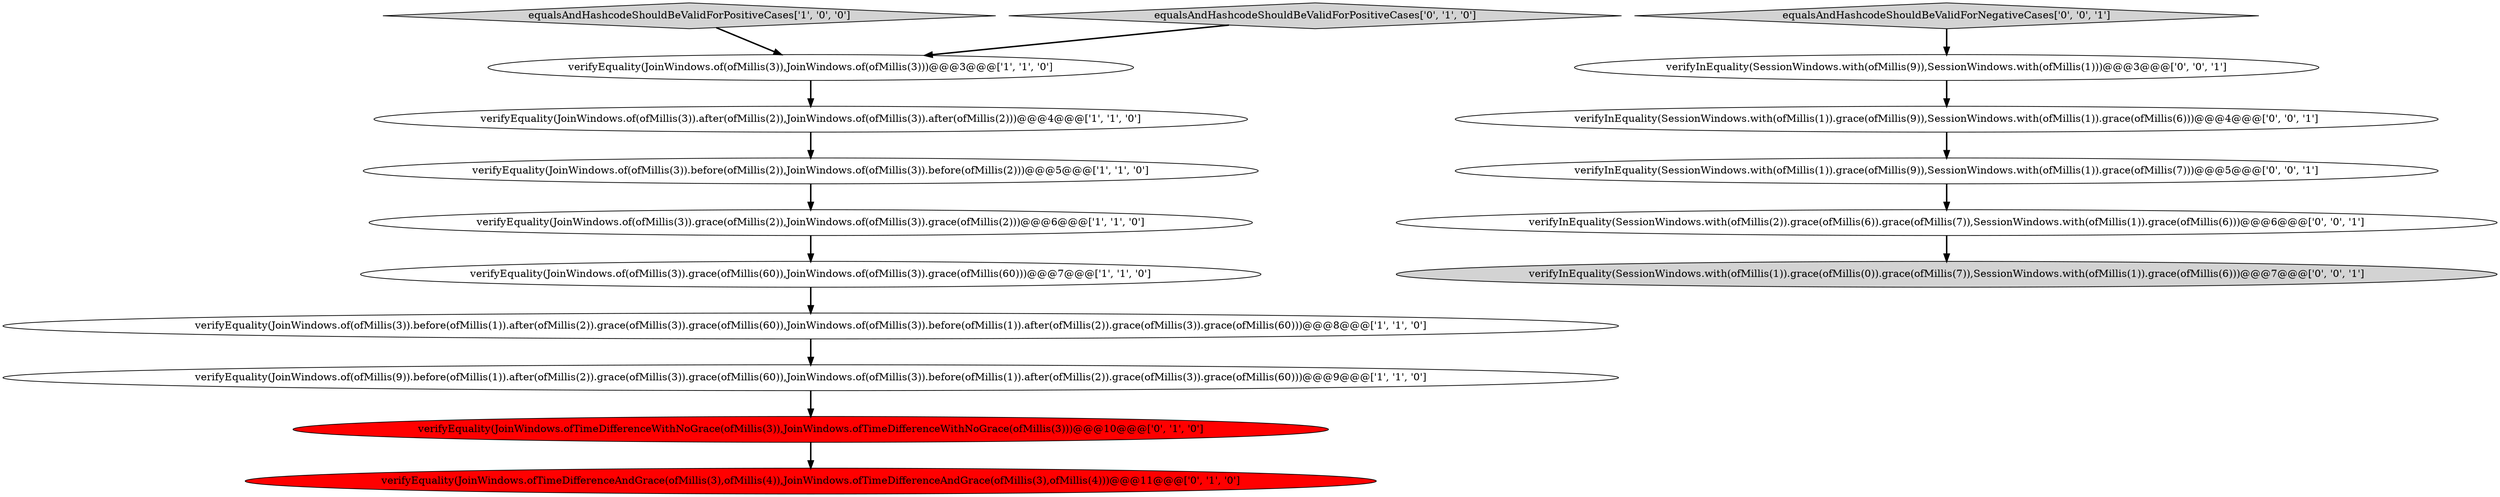 digraph {
0 [style = filled, label = "verifyEquality(JoinWindows.of(ofMillis(3)),JoinWindows.of(ofMillis(3)))@@@3@@@['1', '1', '0']", fillcolor = white, shape = ellipse image = "AAA0AAABBB1BBB"];
1 [style = filled, label = "verifyEquality(JoinWindows.of(ofMillis(3)).grace(ofMillis(2)),JoinWindows.of(ofMillis(3)).grace(ofMillis(2)))@@@6@@@['1', '1', '0']", fillcolor = white, shape = ellipse image = "AAA0AAABBB1BBB"];
9 [style = filled, label = "verifyEquality(JoinWindows.ofTimeDifferenceAndGrace(ofMillis(3),ofMillis(4)),JoinWindows.ofTimeDifferenceAndGrace(ofMillis(3),ofMillis(4)))@@@11@@@['0', '1', '0']", fillcolor = red, shape = ellipse image = "AAA1AAABBB2BBB"];
7 [style = filled, label = "equalsAndHashcodeShouldBeValidForPositiveCases['1', '0', '0']", fillcolor = lightgray, shape = diamond image = "AAA0AAABBB1BBB"];
12 [style = filled, label = "verifyInEquality(SessionWindows.with(ofMillis(2)).grace(ofMillis(6)).grace(ofMillis(7)),SessionWindows.with(ofMillis(1)).grace(ofMillis(6)))@@@6@@@['0', '0', '1']", fillcolor = white, shape = ellipse image = "AAA0AAABBB3BBB"];
4 [style = filled, label = "verifyEquality(JoinWindows.of(ofMillis(9)).before(ofMillis(1)).after(ofMillis(2)).grace(ofMillis(3)).grace(ofMillis(60)),JoinWindows.of(ofMillis(3)).before(ofMillis(1)).after(ofMillis(2)).grace(ofMillis(3)).grace(ofMillis(60)))@@@9@@@['1', '1', '0']", fillcolor = white, shape = ellipse image = "AAA0AAABBB1BBB"];
11 [style = filled, label = "equalsAndHashcodeShouldBeValidForNegativeCases['0', '0', '1']", fillcolor = lightgray, shape = diamond image = "AAA0AAABBB3BBB"];
8 [style = filled, label = "verifyEquality(JoinWindows.ofTimeDifferenceWithNoGrace(ofMillis(3)),JoinWindows.ofTimeDifferenceWithNoGrace(ofMillis(3)))@@@10@@@['0', '1', '0']", fillcolor = red, shape = ellipse image = "AAA1AAABBB2BBB"];
15 [style = filled, label = "verifyInEquality(SessionWindows.with(ofMillis(1)).grace(ofMillis(9)),SessionWindows.with(ofMillis(1)).grace(ofMillis(7)))@@@5@@@['0', '0', '1']", fillcolor = white, shape = ellipse image = "AAA0AAABBB3BBB"];
6 [style = filled, label = "verifyEquality(JoinWindows.of(ofMillis(3)).before(ofMillis(1)).after(ofMillis(2)).grace(ofMillis(3)).grace(ofMillis(60)),JoinWindows.of(ofMillis(3)).before(ofMillis(1)).after(ofMillis(2)).grace(ofMillis(3)).grace(ofMillis(60)))@@@8@@@['1', '1', '0']", fillcolor = white, shape = ellipse image = "AAA0AAABBB1BBB"];
14 [style = filled, label = "verifyInEquality(SessionWindows.with(ofMillis(1)).grace(ofMillis(0)).grace(ofMillis(7)),SessionWindows.with(ofMillis(1)).grace(ofMillis(6)))@@@7@@@['0', '0', '1']", fillcolor = lightgray, shape = ellipse image = "AAA0AAABBB3BBB"];
5 [style = filled, label = "verifyEquality(JoinWindows.of(ofMillis(3)).after(ofMillis(2)),JoinWindows.of(ofMillis(3)).after(ofMillis(2)))@@@4@@@['1', '1', '0']", fillcolor = white, shape = ellipse image = "AAA0AAABBB1BBB"];
3 [style = filled, label = "verifyEquality(JoinWindows.of(ofMillis(3)).grace(ofMillis(60)),JoinWindows.of(ofMillis(3)).grace(ofMillis(60)))@@@7@@@['1', '1', '0']", fillcolor = white, shape = ellipse image = "AAA0AAABBB1BBB"];
10 [style = filled, label = "equalsAndHashcodeShouldBeValidForPositiveCases['0', '1', '0']", fillcolor = lightgray, shape = diamond image = "AAA0AAABBB2BBB"];
16 [style = filled, label = "verifyInEquality(SessionWindows.with(ofMillis(1)).grace(ofMillis(9)),SessionWindows.with(ofMillis(1)).grace(ofMillis(6)))@@@4@@@['0', '0', '1']", fillcolor = white, shape = ellipse image = "AAA0AAABBB3BBB"];
2 [style = filled, label = "verifyEquality(JoinWindows.of(ofMillis(3)).before(ofMillis(2)),JoinWindows.of(ofMillis(3)).before(ofMillis(2)))@@@5@@@['1', '1', '0']", fillcolor = white, shape = ellipse image = "AAA0AAABBB1BBB"];
13 [style = filled, label = "verifyInEquality(SessionWindows.with(ofMillis(9)),SessionWindows.with(ofMillis(1)))@@@3@@@['0', '0', '1']", fillcolor = white, shape = ellipse image = "AAA0AAABBB3BBB"];
1->3 [style = bold, label=""];
4->8 [style = bold, label=""];
6->4 [style = bold, label=""];
3->6 [style = bold, label=""];
5->2 [style = bold, label=""];
16->15 [style = bold, label=""];
7->0 [style = bold, label=""];
15->12 [style = bold, label=""];
12->14 [style = bold, label=""];
11->13 [style = bold, label=""];
2->1 [style = bold, label=""];
13->16 [style = bold, label=""];
10->0 [style = bold, label=""];
0->5 [style = bold, label=""];
8->9 [style = bold, label=""];
}
